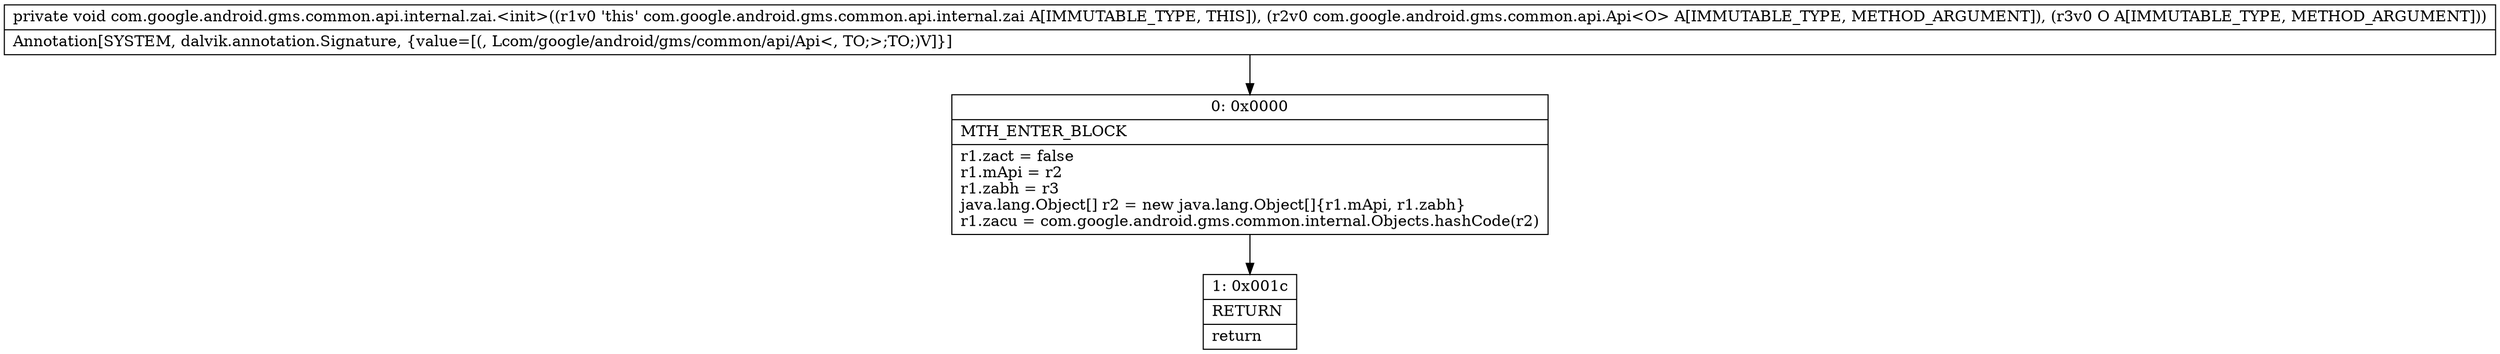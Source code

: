 digraph "CFG forcom.google.android.gms.common.api.internal.zai.\<init\>(Lcom\/google\/android\/gms\/common\/api\/Api;Lcom\/google\/android\/gms\/common\/api\/Api$ApiOptions;)V" {
Node_0 [shape=record,label="{0\:\ 0x0000|MTH_ENTER_BLOCK\l|r1.zact = false\lr1.mApi = r2\lr1.zabh = r3\ljava.lang.Object[] r2 = new java.lang.Object[]\{r1.mApi, r1.zabh\}\lr1.zacu = com.google.android.gms.common.internal.Objects.hashCode(r2)\l}"];
Node_1 [shape=record,label="{1\:\ 0x001c|RETURN\l|return\l}"];
MethodNode[shape=record,label="{private void com.google.android.gms.common.api.internal.zai.\<init\>((r1v0 'this' com.google.android.gms.common.api.internal.zai A[IMMUTABLE_TYPE, THIS]), (r2v0 com.google.android.gms.common.api.Api\<O\> A[IMMUTABLE_TYPE, METHOD_ARGUMENT]), (r3v0 O A[IMMUTABLE_TYPE, METHOD_ARGUMENT]))  | Annotation[SYSTEM, dalvik.annotation.Signature, \{value=[(, Lcom\/google\/android\/gms\/common\/api\/Api\<, TO;\>;TO;)V]\}]\l}"];
MethodNode -> Node_0;
Node_0 -> Node_1;
}

